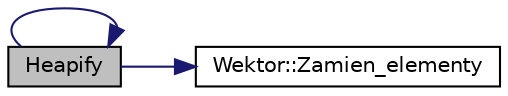 digraph G
{
  edge [fontname="Helvetica",fontsize="10",labelfontname="Helvetica",labelfontsize="10"];
  node [fontname="Helvetica",fontsize="10",shape=record];
  rankdir="LR";
  Node1 [label="Heapify",height=0.2,width=0.4,color="black", fillcolor="grey75", style="filled" fontcolor="black"];
  Node1 -> Node2 [color="midnightblue",fontsize="10",style="solid",fontname="Helvetica"];
  Node2 [label="Wektor::Zamien_elementy",height=0.2,width=0.4,color="black", fillcolor="white", style="filled",URL="$class_wektor.html#a46dc763191a79b5d9a4d390515f97696",tooltip="Zamiena elementow wektora."];
  Node1 -> Node1 [color="midnightblue",fontsize="10",style="solid",fontname="Helvetica"];
}
